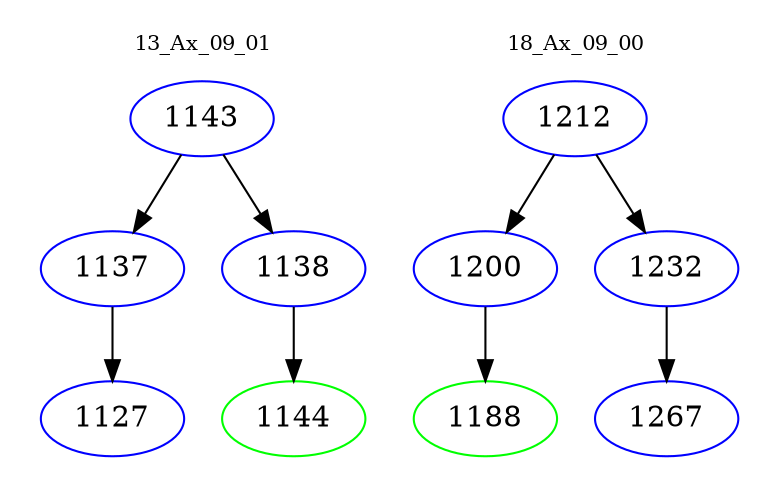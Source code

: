 digraph{
subgraph cluster_0 {
color = white
label = "13_Ax_09_01";
fontsize=10;
T0_1143 [label="1143", color="blue"]
T0_1143 -> T0_1137 [color="black"]
T0_1137 [label="1137", color="blue"]
T0_1137 -> T0_1127 [color="black"]
T0_1127 [label="1127", color="blue"]
T0_1143 -> T0_1138 [color="black"]
T0_1138 [label="1138", color="blue"]
T0_1138 -> T0_1144 [color="black"]
T0_1144 [label="1144", color="green"]
}
subgraph cluster_1 {
color = white
label = "18_Ax_09_00";
fontsize=10;
T1_1212 [label="1212", color="blue"]
T1_1212 -> T1_1200 [color="black"]
T1_1200 [label="1200", color="blue"]
T1_1200 -> T1_1188 [color="black"]
T1_1188 [label="1188", color="green"]
T1_1212 -> T1_1232 [color="black"]
T1_1232 [label="1232", color="blue"]
T1_1232 -> T1_1267 [color="black"]
T1_1267 [label="1267", color="blue"]
}
}

